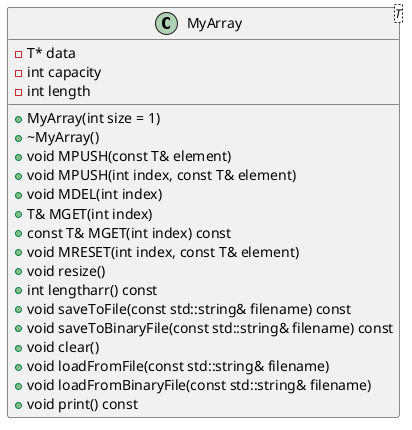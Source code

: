 @startuml

class MyArray<T> {
    -T* data
    -int capacity
    -int length
    +MyArray(int size = 1)
    +~MyArray()
    +void MPUSH(const T& element)
    +void MPUSH(int index, const T& element)
    +void MDEL(int index)
    +T& MGET(int index)
    +const T& MGET(int index) const
    +void MRESET(int index, const T& element)
    +void resize()
    +int lengtharr() const
    +void saveToFile(const std::string& filename) const
    +void saveToBinaryFile(const std::string& filename) const
    +void clear()
    +void loadFromFile(const std::string& filename)
    +void loadFromBinaryFile(const std::string& filename)
    +void print() const
}

@enduml